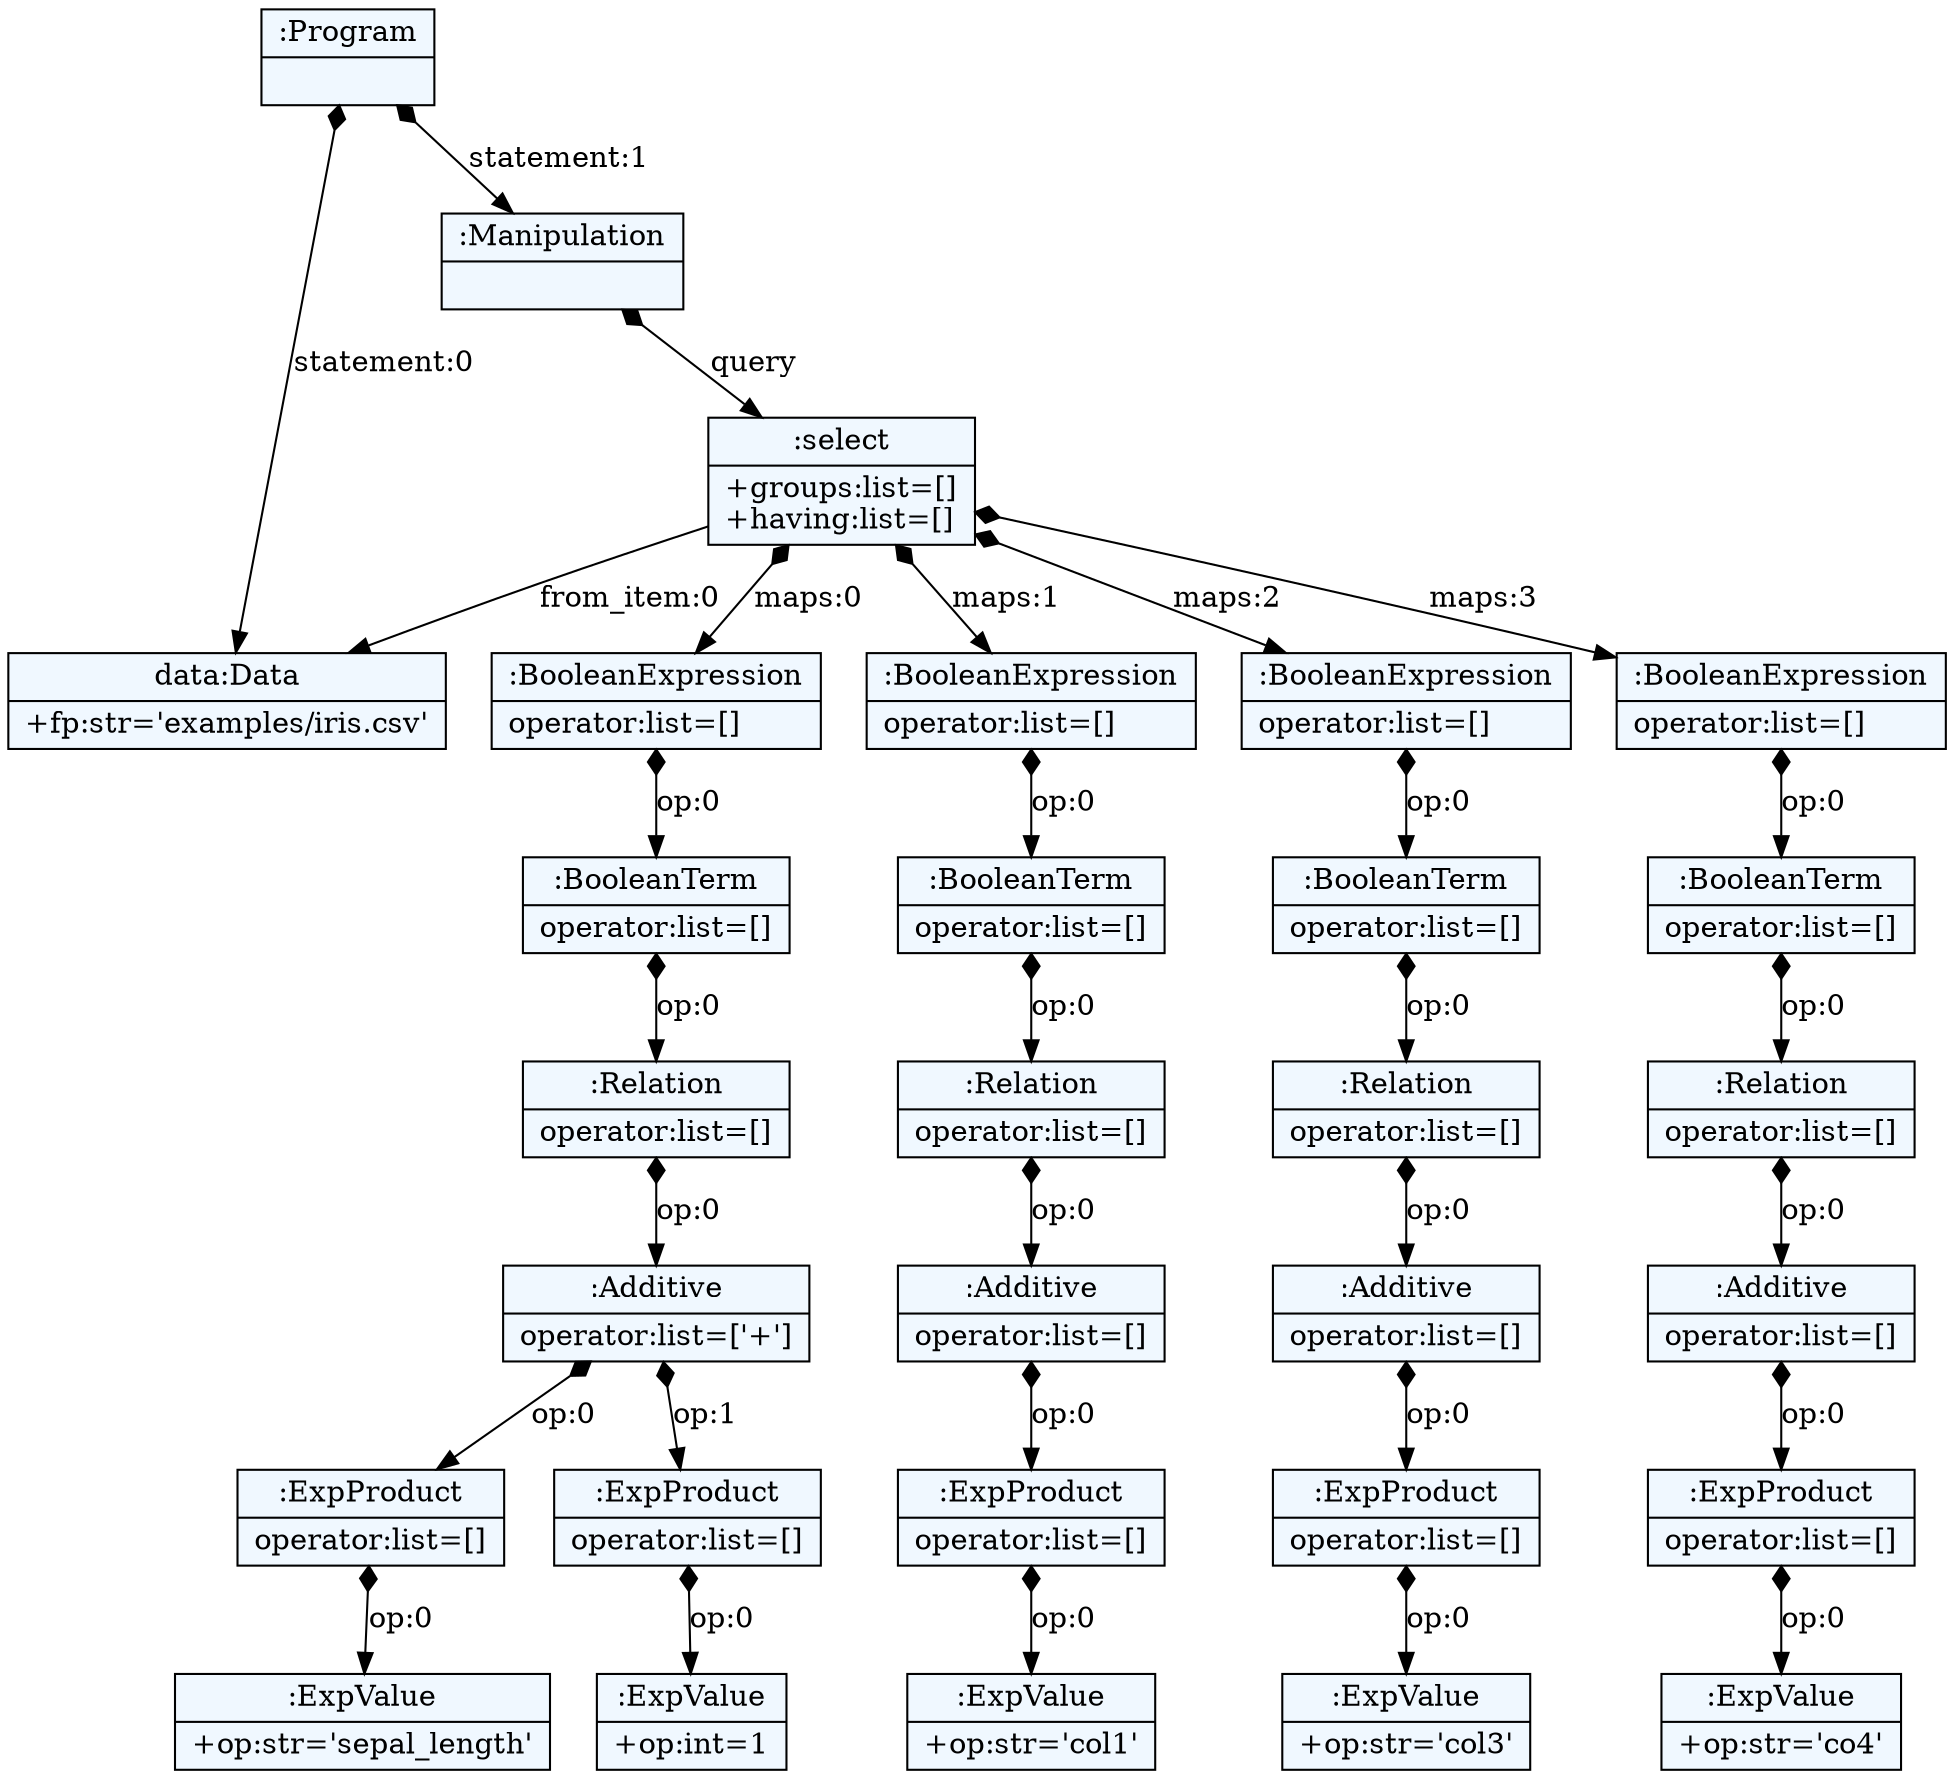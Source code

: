 
    digraph textX {
    fontname = "Bitstream Vera Sans"
    fontsize = 8
    node[
        shape=record,
        style=filled,
        fillcolor=aliceblue
    ]
    nodesep = 0.3
    edge[dir=black,arrowtail=empty]


4691150224 -> 4691152272 [label="statement:0" arrowtail=diamond dir=both]
4691152272[label="{data:Data|+fp:str='examples/iris.csv'\l}"]
4691150224 -> 4691129616 [label="statement:1" arrowtail=diamond dir=both]
4691129616 -> 4691128528 [label="query" arrowtail=diamond dir=both]
4691128528 -> 4691131216 [label="maps:0" arrowtail=diamond dir=both]
4691131216 -> 4691130896 [label="op:0" arrowtail=diamond dir=both]
4691130896 -> 4691104080 [label="op:0" arrowtail=diamond dir=both]
4691104080 -> 4691104528 [label="op:0" arrowtail=diamond dir=both]
4691104528 -> 4691105680 [label="op:0" arrowtail=diamond dir=both]
4691105680 -> 4691104720 [label="op:0" arrowtail=diamond dir=both]
4691104720[label="{:ExpValue|+op:str='sepal_length'\l}"]
4691105680[label="{:ExpProduct|operator:list=[]\l}"]
4691104528 -> 4691107472 [label="op:1" arrowtail=diamond dir=both]
4691107472 -> 4691104656 [label="op:0" arrowtail=diamond dir=both]
4691104656[label="{:ExpValue|+op:int=1\l}"]
4691107472[label="{:ExpProduct|operator:list=[]\l}"]
4691104528[label="{:Additive|operator:list=['+']\l}"]
4691104080[label="{:Relation|operator:list=[]\l}"]
4691130896[label="{:BooleanTerm|operator:list=[]\l}"]
4691131216[label="{:BooleanExpression|operator:list=[]\l}"]
4691128528 -> 4691131792 [label="maps:1" arrowtail=diamond dir=both]
4691131792 -> 4691106960 [label="op:0" arrowtail=diamond dir=both]
4691106960 -> 4691106896 [label="op:0" arrowtail=diamond dir=both]
4691106896 -> 4691265552 [label="op:0" arrowtail=diamond dir=both]
4691265552 -> 4691265296 [label="op:0" arrowtail=diamond dir=both]
4691265296 -> 4691264848 [label="op:0" arrowtail=diamond dir=both]
4691264848[label="{:ExpValue|+op:str='col1'\l}"]
4691265296[label="{:ExpProduct|operator:list=[]\l}"]
4691265552[label="{:Additive|operator:list=[]\l}"]
4691106896[label="{:Relation|operator:list=[]\l}"]
4691106960[label="{:BooleanTerm|operator:list=[]\l}"]
4691131792[label="{:BooleanExpression|operator:list=[]\l}"]
4691128528 -> 4690696336 [label="maps:2" arrowtail=diamond dir=both]
4690696336 -> 4691107216 [label="op:0" arrowtail=diamond dir=both]
4691107216 -> 4691105744 [label="op:0" arrowtail=diamond dir=both]
4691105744 -> 4691264080 [label="op:0" arrowtail=diamond dir=both]
4691264080 -> 4691265424 [label="op:0" arrowtail=diamond dir=both]
4691265424 -> 4691264528 [label="op:0" arrowtail=diamond dir=both]
4691264528[label="{:ExpValue|+op:str='col3'\l}"]
4691265424[label="{:ExpProduct|operator:list=[]\l}"]
4691264080[label="{:Additive|operator:list=[]\l}"]
4691105744[label="{:Relation|operator:list=[]\l}"]
4691107216[label="{:BooleanTerm|operator:list=[]\l}"]
4690696336[label="{:BooleanExpression|operator:list=[]\l}"]
4691128528 -> 4691105104 [label="maps:3" arrowtail=diamond dir=both]
4691105104 -> 4691266640 [label="op:0" arrowtail=diamond dir=both]
4691266640 -> 4691266256 [label="op:0" arrowtail=diamond dir=both]
4691266256 -> 4691266000 [label="op:0" arrowtail=diamond dir=both]
4691266000 -> 4691266576 [label="op:0" arrowtail=diamond dir=both]
4691266576 -> 4691264592 [label="op:0" arrowtail=diamond dir=both]
4691264592[label="{:ExpValue|+op:str='co4'\l}"]
4691266576[label="{:ExpProduct|operator:list=[]\l}"]
4691266000[label="{:Additive|operator:list=[]\l}"]
4691266256[label="{:Relation|operator:list=[]\l}"]
4691266640[label="{:BooleanTerm|operator:list=[]\l}"]
4691105104[label="{:BooleanExpression|operator:list=[]\l}"]
4691128528 -> 4691152272 [label="from_item:0" ]
4691128528[label="{:select|+groups:list=[]\l+having:list=[]\l}"]
4691129616[label="{:Manipulation|}"]
4691150224[label="{:Program|}"]

}
